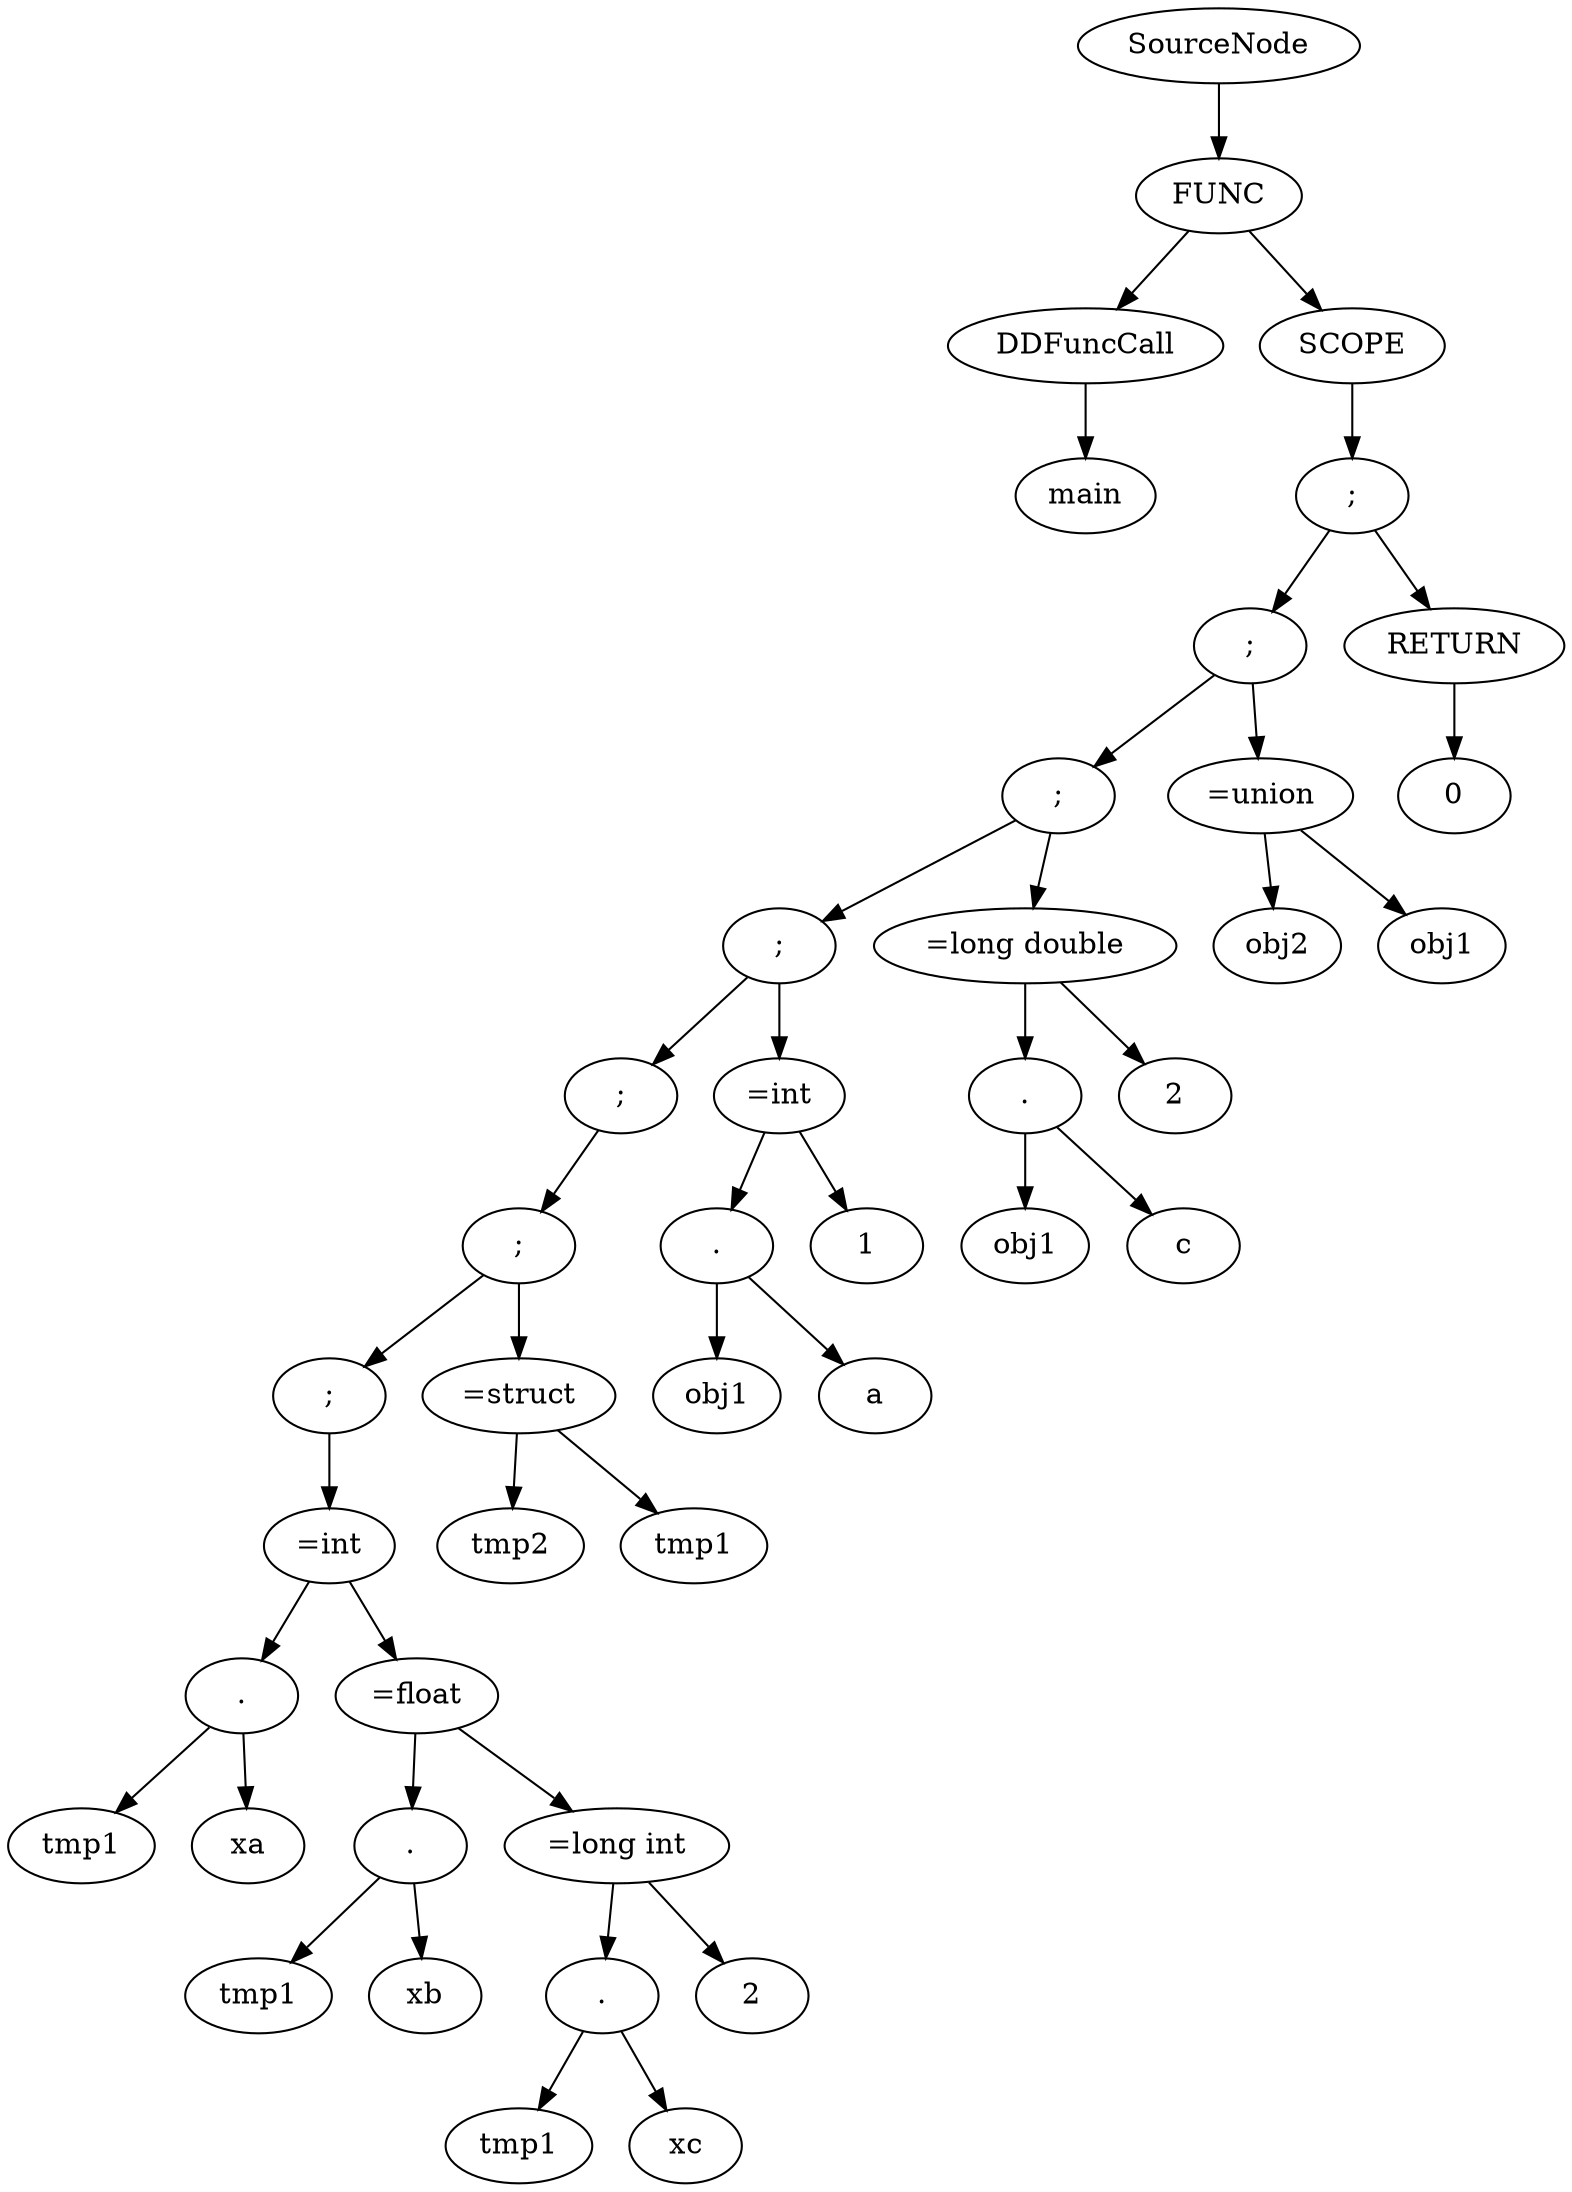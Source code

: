 digraph "" {
	graph [bb="0,0,0,0"];
	node [label="\N"];
	{
		graph [rank=same];
	}
	{
		graph [rank=same];
	}
	{
		graph [rank=same];
	}
	{
		graph [rank=same];
	}
	{
		graph [rank=same];
	}
	{
		graph [rank=same];
	}
	{
		graph [rank=same];
	}
	{
		graph [rank=same];
		22		 [label=main];
	}
	{
		graph [rank=same];
		28		 [label=tmp1];
		29		 [label=xa];
		28 -> 29		 [style=invis];
	}
	{
		graph [rank=same];
		32		 [label=tmp1];
		33		 [label=xb];
		32 -> 33		 [style=invis];
	}
	{
		graph [rank=same];
		36		 [label=tmp1];
		37		 [label=xc];
		36 -> 37		 [style=invis];
	}
	{
		graph [rank=same];
		38		 [label="."];
		40		 [label=2];
		38 -> 40		 [style=invis];
	}
	{
		graph [rank=same];
		34		 [label="."];
		39		 [label="=long int"];
		34 -> 39		 [style=invis];
	}
	{
		graph [rank=same];
		30		 [label="."];
		35		 [label="=float"];
		30 -> 35		 [style=invis];
	}
	{
		graph [rank=same];
		31		 [label="=int"];
	}
	{
		graph [rank=same];
		42		 [label=tmp2];
		44		 [label=tmp1];
		42 -> 44		 [style=invis];
	}
	{
		graph [rank=same];
		41		 [label=";"];
		43		 [label="=struct"];
		41 -> 43		 [style=invis];
	}
	{
		graph [rank=same];
		45		 [label=";"];
	}
	{
		graph [rank=same];
		51		 [label=obj1];
		52		 [label=a];
		51 -> 52		 [style=invis];
	}
	{
		graph [rank=same];
		53		 [label="."];
		55		 [label=1];
		53 -> 55		 [style=invis];
	}
	{
		graph [rank=same];
		50		 [label=";"];
		54		 [label="=int"];
		50 -> 54		 [style=invis];
	}
	{
		graph [rank=same];
		57		 [label=obj1];
		58		 [label=c];
		57 -> 58		 [style=invis];
	}
	{
		graph [rank=same];
		59		 [label="."];
		61		 [label=2];
		59 -> 61		 [style=invis];
	}
	{
		graph [rank=same];
		56		 [label=";"];
		60		 [label="=long double"];
		56 -> 60		 [style=invis];
	}
	{
		graph [rank=same];
		63		 [label=obj2];
		65		 [label=obj1];
		63 -> 65		 [style=invis];
	}
	{
		graph [rank=same];
		62		 [label=";"];
		64		 [label="=union"];
		62 -> 64		 [style=invis];
	}
	{
		graph [rank=same];
		67		 [label=0];
	}
	{
		graph [rank=same];
		66		 [label=";"];
		68		 [label=RETURN];
		66 -> 68		 [style=invis];
	}
	{
		graph [rank=same];
		69		 [label=";"];
	}
	{
		graph [rank=same];
		23		 [label=DDFuncCall];
		70		 [label=SCOPE];
		23 -> 70		 [style=invis];
	}
	0	 [label=SourceNode];
	71	 [label=FUNC];
	0 -> 71;
	23 -> 22;
	30 -> 28;
	30 -> 29;
	31 -> 30;
	31 -> 35;
	34 -> 32;
	34 -> 33;
	35 -> 34;
	35 -> 39;
	38 -> 36;
	38 -> 37;
	39 -> 38;
	39 -> 40;
	41 -> 31;
	43 -> 42;
	43 -> 44;
	45 -> 41;
	45 -> 43;
	50 -> 45;
	53 -> 51;
	53 -> 52;
	54 -> 53;
	54 -> 55;
	56 -> 50;
	56 -> 54;
	59 -> 57;
	59 -> 58;
	60 -> 59;
	60 -> 61;
	62 -> 56;
	62 -> 60;
	64 -> 63;
	64 -> 65;
	66 -> 62;
	66 -> 64;
	68 -> 67;
	69 -> 66;
	69 -> 68;
	70 -> 69;
	71 -> 23;
	71 -> 70;
}
